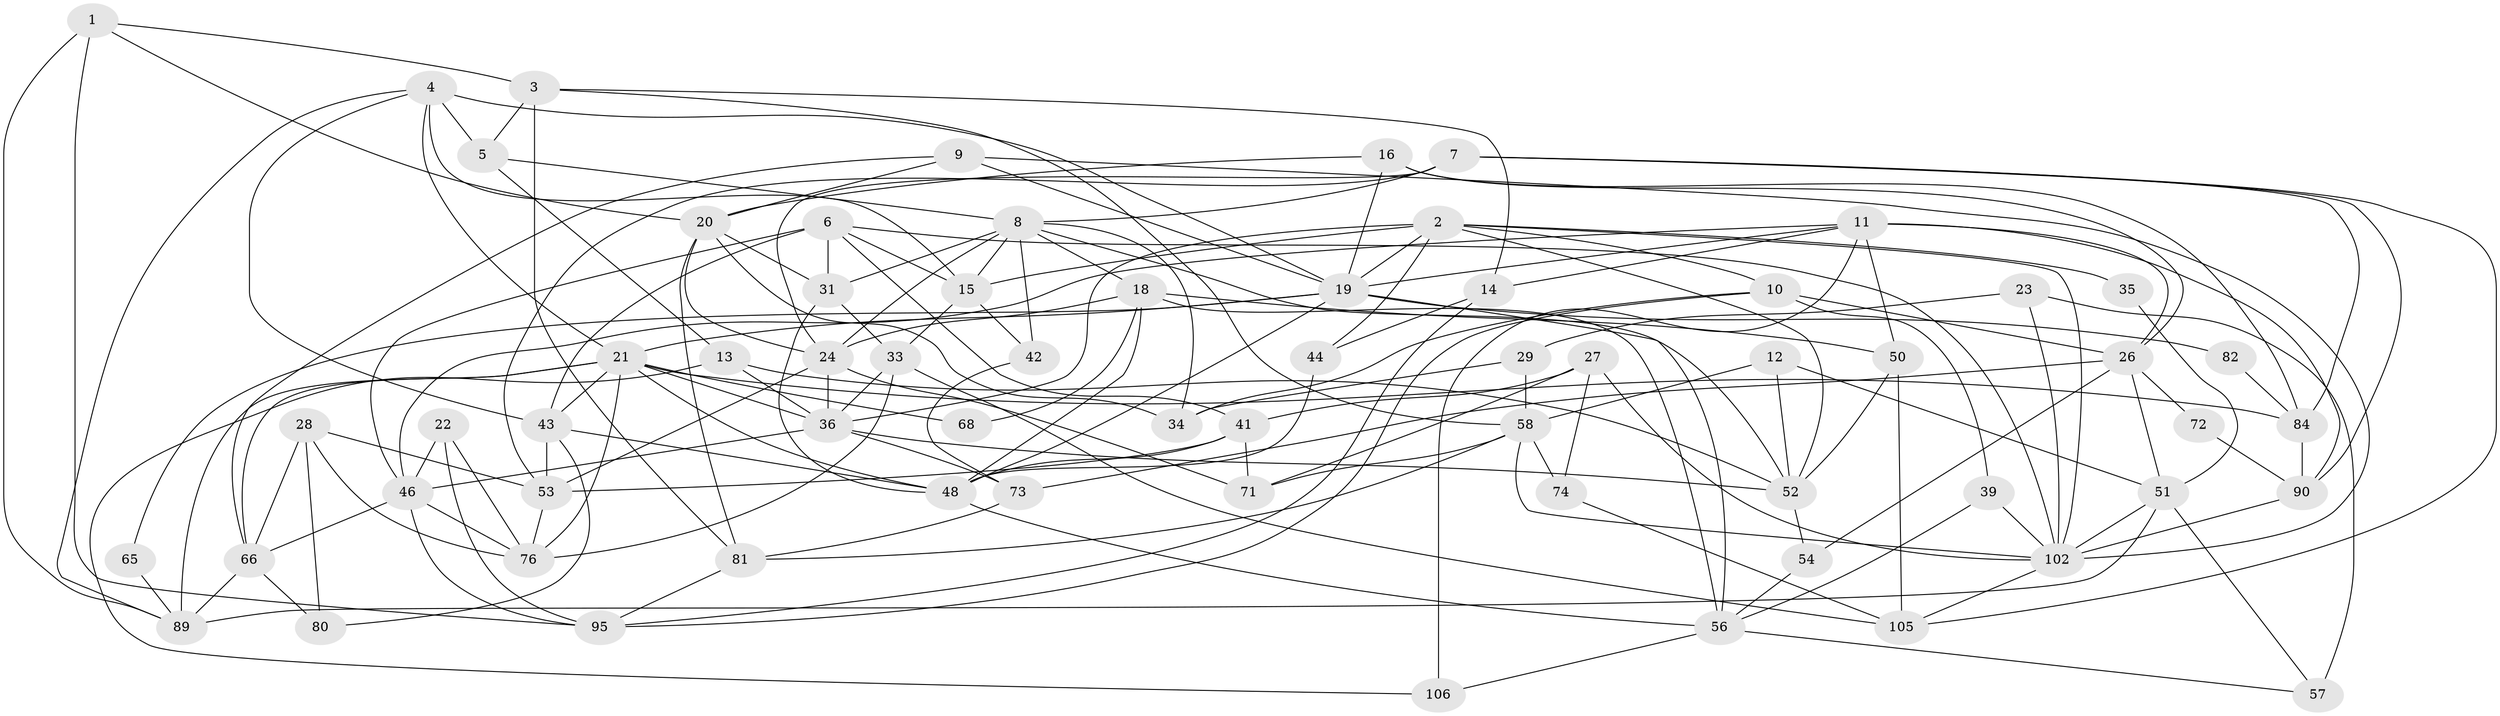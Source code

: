 // Generated by graph-tools (version 1.1) at 2025/23/03/03/25 07:23:57]
// undirected, 65 vertices, 165 edges
graph export_dot {
graph [start="1"]
  node [color=gray90,style=filled];
  1 [super="+55"];
  2 [super="+17"];
  3 [super="+30"];
  4 [super="+49"];
  5 [super="+75"];
  6 [super="+70"];
  7 [super="+62"];
  8 [super="+47"];
  9 [super="+32"];
  10 [super="+100"];
  11 [super="+37"];
  12;
  13;
  14 [super="+69"];
  15 [super="+25"];
  16;
  18 [super="+38"];
  19 [super="+98"];
  20 [super="+64"];
  21 [super="+87"];
  22;
  23 [super="+60"];
  24 [super="+40"];
  26 [super="+92"];
  27;
  28 [super="+45"];
  29;
  31;
  33 [super="+103"];
  34;
  35;
  36 [super="+101"];
  39;
  41;
  42;
  43 [super="+78"];
  44;
  46 [super="+63"];
  48 [super="+97"];
  50 [super="+61"];
  51 [super="+79"];
  52 [super="+59"];
  53 [super="+96"];
  54;
  56 [super="+88"];
  57 [super="+67"];
  58 [super="+86"];
  65;
  66 [super="+83"];
  68;
  71 [super="+93"];
  72;
  73;
  74;
  76 [super="+77"];
  80;
  81 [super="+99"];
  82;
  84 [super="+85"];
  89 [super="+91"];
  90 [super="+94"];
  95;
  102 [super="+104"];
  105;
  106;
  1 -- 20;
  1 -- 3;
  1 -- 89;
  1 -- 95;
  2 -- 19;
  2 -- 35;
  2 -- 44;
  2 -- 10;
  2 -- 36;
  2 -- 102;
  2 -- 15;
  2 -- 52;
  3 -- 58;
  3 -- 14;
  3 -- 81;
  3 -- 5;
  4 -- 5 [weight=2];
  4 -- 43;
  4 -- 19;
  4 -- 21;
  4 -- 89;
  4 -- 15;
  5 -- 8;
  5 -- 13;
  6 -- 46;
  6 -- 102;
  6 -- 41;
  6 -- 15;
  6 -- 31;
  6 -- 43;
  7 -- 53;
  7 -- 105;
  7 -- 90;
  7 -- 84 [weight=2];
  7 -- 8;
  7 -- 24;
  8 -- 18;
  8 -- 31;
  8 -- 34;
  8 -- 52;
  8 -- 42;
  8 -- 15;
  8 -- 24;
  9 -- 20;
  9 -- 102;
  9 -- 19;
  9 -- 66;
  10 -- 95;
  10 -- 34;
  10 -- 39;
  10 -- 26;
  11 -- 46;
  11 -- 19;
  11 -- 50;
  11 -- 90;
  11 -- 106;
  11 -- 26;
  11 -- 14;
  12 -- 51;
  12 -- 58;
  12 -- 52;
  13 -- 106;
  13 -- 36;
  13 -- 52;
  14 -- 44;
  14 -- 95;
  15 -- 42;
  15 -- 33;
  16 -- 19;
  16 -- 20;
  16 -- 26;
  16 -- 84;
  18 -- 50;
  18 -- 48;
  18 -- 68;
  18 -- 24;
  18 -- 56;
  19 -- 56;
  19 -- 65;
  19 -- 48;
  19 -- 82;
  19 -- 21;
  20 -- 24;
  20 -- 81;
  20 -- 34;
  20 -- 31;
  21 -- 36;
  21 -- 66;
  21 -- 48;
  21 -- 68;
  21 -- 76;
  21 -- 43;
  21 -- 89;
  21 -- 84;
  22 -- 46;
  22 -- 95;
  22 -- 76;
  23 -- 29;
  23 -- 57;
  23 -- 102;
  24 -- 36;
  24 -- 53;
  24 -- 71;
  26 -- 72;
  26 -- 51;
  26 -- 54;
  26 -- 73;
  27 -- 41;
  27 -- 74;
  27 -- 71;
  27 -- 102;
  28 -- 76;
  28 -- 53;
  28 -- 80;
  28 -- 66;
  29 -- 34;
  29 -- 58;
  31 -- 48;
  31 -- 33;
  33 -- 105;
  33 -- 76;
  33 -- 36;
  35 -- 51;
  36 -- 46;
  36 -- 73;
  36 -- 52;
  39 -- 102;
  39 -- 56;
  41 -- 53 [weight=2];
  41 -- 71;
  41 -- 48;
  42 -- 73;
  43 -- 80;
  43 -- 53;
  43 -- 48;
  44 -- 48;
  46 -- 66;
  46 -- 95;
  46 -- 76;
  48 -- 56;
  50 -- 105;
  50 -- 52;
  51 -- 102;
  51 -- 57;
  51 -- 89;
  52 -- 54;
  53 -- 76;
  54 -- 56;
  56 -- 57;
  56 -- 106;
  58 -- 74;
  58 -- 102;
  58 -- 81;
  58 -- 71;
  65 -- 89;
  66 -- 89 [weight=2];
  66 -- 80;
  72 -- 90;
  73 -- 81;
  74 -- 105;
  81 -- 95;
  82 -- 84;
  84 -- 90;
  90 -- 102;
  102 -- 105;
}
